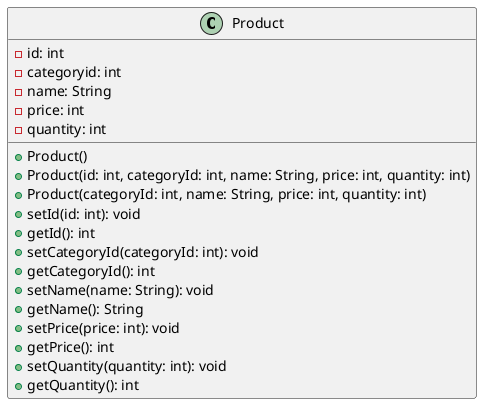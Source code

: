 @startuml Product
left to right direction

class Product {
  ' フィールド
  {field} -id: int
  {field} -categoryid: int
  {field} -name: String
  {field} -price: int
  {field} -quantity: int
  '
  ' コンストラクタ群
  {method} +Product()
  {method} +Product(id: int, categoryId: int, name: String, price: int, quantity: int)
  {method} +Product(categoryId: int, name: String, price: int, quantity: int)
  '
  ' アクセサメソッド群
  {method} +setId(id: int): void
  {method} +getId(): int
  {method} +setCategoryId(categoryId: int): void
  {method} +getCategoryId(): int
  {method} +setName(name: String): void
  {method} +getName(): String
  {method} +setPrice(price: int): void
  {method} +getPrice(): int
  {method} +setQuantity(quantity: int): void
  {method} +getQuantity(): int
}

@enduml